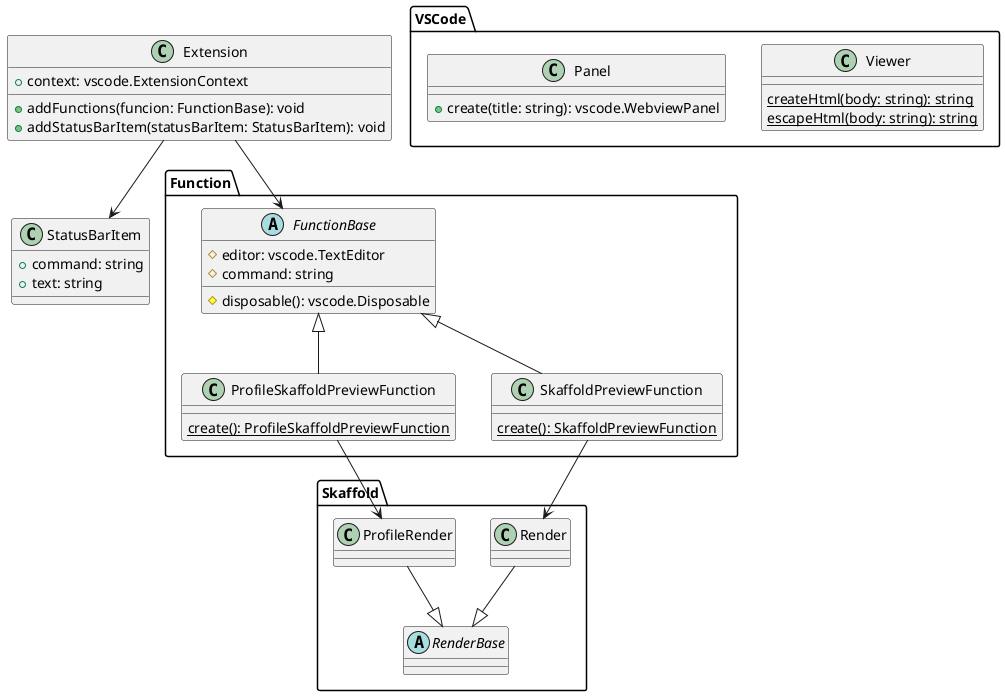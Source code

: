 @startuml Architechture

package VSCode {
  class Viewer {
    {static} createHtml(body: string): string
    {static} escapeHtml(body: string): string
  }

  class Panel {
    + create(title: string): vscode.WebviewPanel
  }
}

package Function {
  abstract class FunctionBase {
    # editor: vscode.TextEditor
    # command: string
    # disposable(): vscode.Disposable
  }

  class SkaffoldPreviewFunction {
    {static} create(): SkaffoldPreviewFunction
  }

  class ProfileSkaffoldPreviewFunction {
    {static} create(): ProfileSkaffoldPreviewFunction
  }
}

FunctionBase <|-- SkaffoldPreviewFunction
FunctionBase <|-- ProfileSkaffoldPreviewFunction

package Skaffold {
  abstract class RenderBase {

  }

  class ProfileRender {

  }

  class Render {

  }

  RenderBase <|-up- Render
  RenderBase <|-up- ProfileRender
}

Render <-up- SkaffoldPreviewFunction
ProfileRender <-up- ProfileSkaffoldPreviewFunction

class StatusBarItem {
  + command: string
  + text: string
}

class Extension {
  + context: vscode.ExtensionContext
  + addFunctions(funcion: FunctionBase): void
  + addStatusBarItem(statusBarItem: StatusBarItem): void
}

Extension -down-> FunctionBase
Extension -down-> StatusBarItem

@enduml